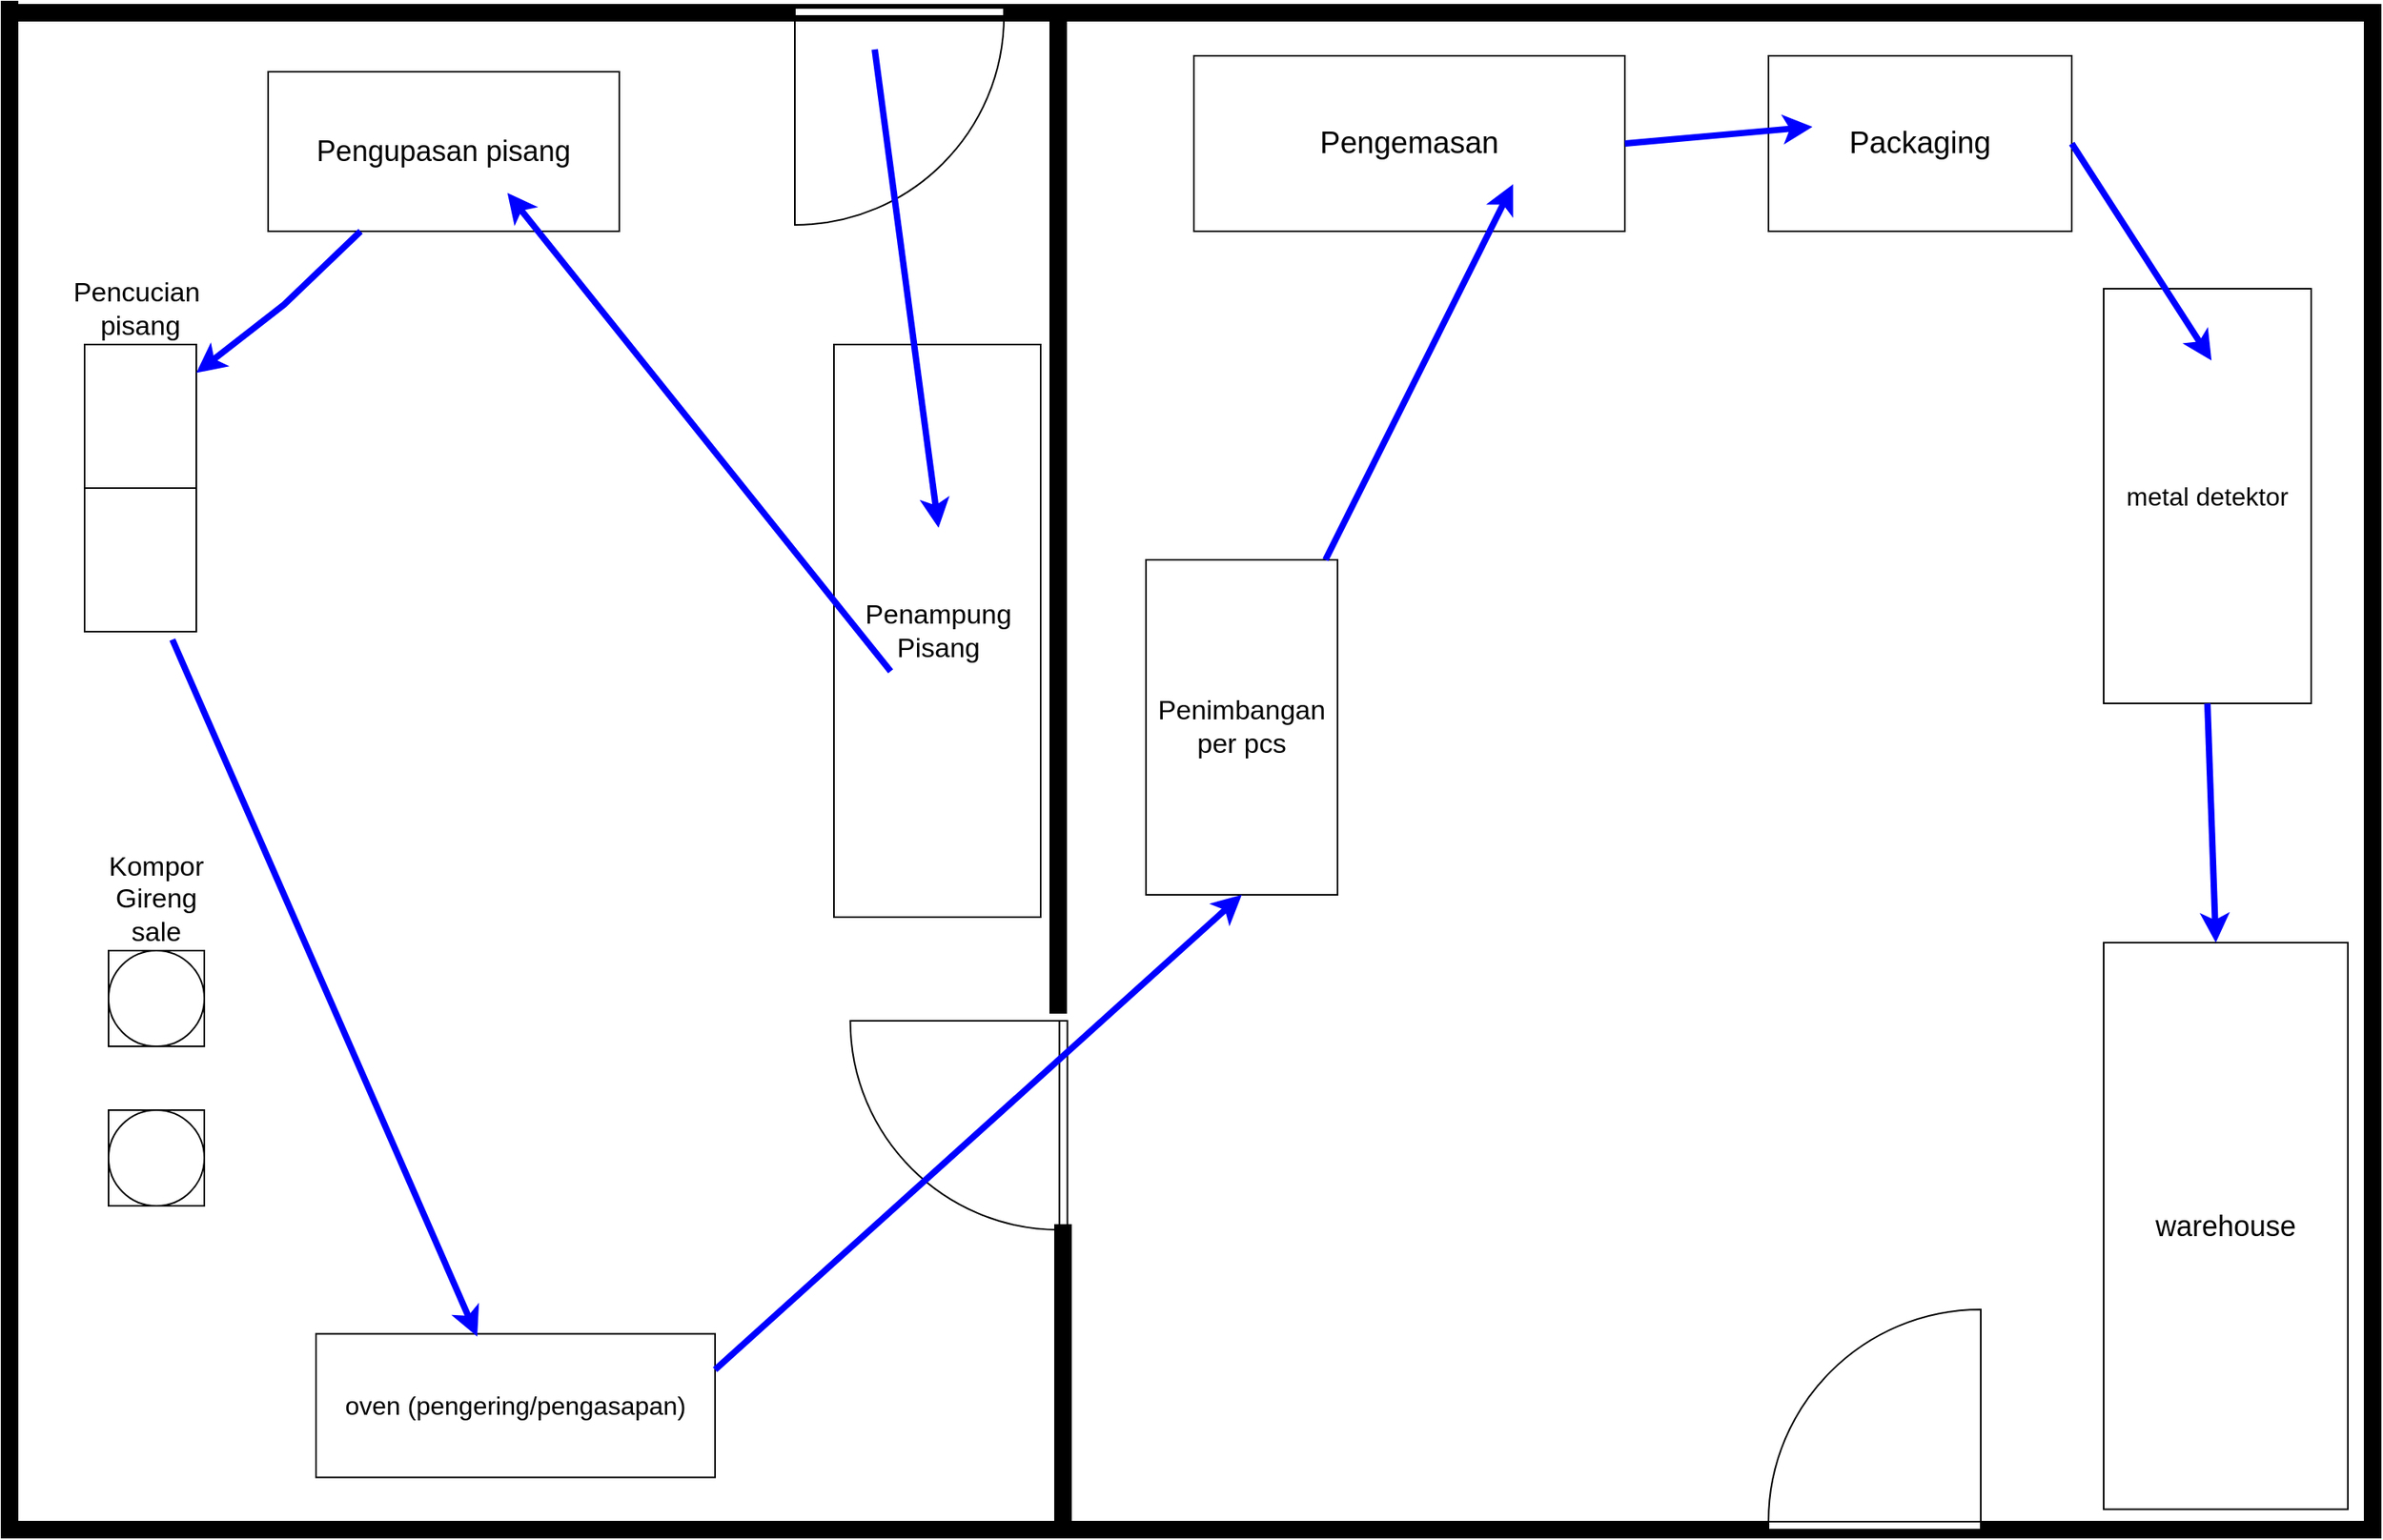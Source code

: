 <mxfile version="20.0.4" type="github">
  <diagram name="Page-1" id="38b20595-45e3-9b7f-d5ca-b57f44c5b66d">
    <mxGraphModel dx="2023" dy="1306" grid="1" gridSize="10" guides="1" tooltips="1" connect="1" arrows="1" fold="1" page="1" pageScale="1" pageWidth="1100" pageHeight="850" background="none" math="0" shadow="0">
      <root>
        <mxCell id="0" />
        <mxCell id="1" parent="0" />
        <mxCell id="48ef80bc37b76060-128" value="" style="verticalLabelPosition=bottom;html=1;verticalAlign=top;align=center;strokeWidth=1;shape=mxgraph.floorplan.wallU;fillColor=#000000;rounded=0;shadow=0;comic=0;fontFamily=Verdana;fontSize=12;rotation=90;" parent="1" vertex="1">
          <mxGeometry x="660.25" y="229.75" width="961" height="1485.5" as="geometry" />
        </mxCell>
        <mxCell id="48ef80bc37b76060-139" value="" style="verticalLabelPosition=bottom;html=1;verticalAlign=top;align=center;strokeWidth=1;shape=mxgraph.floorplan.doorLeft;rounded=0;shadow=0;comic=0;fontFamily=Verdana;fontSize=12;rotation=90;" parent="1" vertex="1">
          <mxGeometry x="940" y="1139.25" width="131" height="110.5" as="geometry" />
        </mxCell>
        <mxCell id="48ef80bc37b76060-156" value="" style="verticalLabelPosition=bottom;html=1;verticalAlign=top;align=center;strokeWidth=1;shape=mxgraph.floorplan.wall;fillColor=#000000;direction=south;rounded=0;shadow=0;comic=0;fontFamily=Verdana;fontSize=12;" parent="1" vertex="1">
          <mxGeometry x="393" y="490" width="10" height="963" as="geometry" />
        </mxCell>
        <mxCell id="48ef80bc37b76060-162" value="" style="verticalLabelPosition=bottom;html=1;verticalAlign=top;align=center;strokeWidth=1;shape=mxgraph.floorplan.wall;fillColor=#000000;direction=south;rounded=0;shadow=0;comic=0;fontFamily=Verdana;fontSize=12;" parent="1" vertex="1">
          <mxGeometry x="1053" y="1257" width="10" height="191" as="geometry" />
        </mxCell>
        <mxCell id="48ef80bc37b76060-337" value="" style="verticalLabelPosition=bottom;html=1;verticalAlign=top;align=center;strokeWidth=1;shape=mxgraph.floorplan.wall;fillColor=#000000;rounded=0;shadow=0;comic=0;fontFamily=Verdana;fontSize=12;rotation=-90;" parent="1" vertex="1">
          <mxGeometry x="740" y="804" width="630" height="10" as="geometry" />
        </mxCell>
        <mxCell id="r9QIdPOL6kRnRsQWdKyl-6" value="" style="verticalLabelPosition=bottom;html=1;verticalAlign=top;align=center;strokeWidth=1;shape=mxgraph.floorplan.doorLeft;rounded=0;shadow=0;comic=0;fontFamily=Verdana;fontSize=12;rotation=-180;" vertex="1" parent="1">
          <mxGeometry x="1500" y="1335.5" width="133" height="112.5" as="geometry" />
        </mxCell>
        <mxCell id="r9QIdPOL6kRnRsQWdKyl-16" value="&lt;font style=&quot;font-size: 18px;&quot;&gt;warehouse&lt;/font&gt;" style="rounded=0;whiteSpace=wrap;html=1;" vertex="1" parent="1">
          <mxGeometry x="1710" y="1080" width="153" height="355.25" as="geometry" />
        </mxCell>
        <mxCell id="r9QIdPOL6kRnRsQWdKyl-18" value="&lt;font style=&quot;font-size: 19px;&quot;&gt;Packaging&lt;/font&gt;" style="rounded=0;whiteSpace=wrap;html=1;" vertex="1" parent="1">
          <mxGeometry x="1500" y="524" width="190" height="110" as="geometry" />
        </mxCell>
        <mxCell id="r9QIdPOL6kRnRsQWdKyl-19" value="&lt;font style=&quot;font-size: 19px;&quot;&gt;Pengemasan&lt;/font&gt;" style="rounded=0;whiteSpace=wrap;html=1;" vertex="1" parent="1">
          <mxGeometry x="1140" y="524" width="270" height="110" as="geometry" />
        </mxCell>
        <mxCell id="r9QIdPOL6kRnRsQWdKyl-21" value="&lt;font style=&quot;font-size: 17px;&quot;&gt;Penimbangan&lt;br&gt;per pcs&lt;/font&gt;" style="rounded=0;whiteSpace=wrap;html=1;rotation=0;" vertex="1" parent="1">
          <mxGeometry x="1110" y="840" width="120" height="210" as="geometry" />
        </mxCell>
        <mxCell id="r9QIdPOL6kRnRsQWdKyl-30" value="" style="group" vertex="1" connectable="0" parent="1">
          <mxGeometry x="445" y="705" width="70" height="180" as="geometry" />
        </mxCell>
        <mxCell id="r9QIdPOL6kRnRsQWdKyl-28" value="" style="rounded=0;whiteSpace=wrap;html=1;" vertex="1" parent="r9QIdPOL6kRnRsQWdKyl-30">
          <mxGeometry width="70" height="90" as="geometry" />
        </mxCell>
        <mxCell id="r9QIdPOL6kRnRsQWdKyl-29" value="" style="rounded=0;whiteSpace=wrap;html=1;" vertex="1" parent="r9QIdPOL6kRnRsQWdKyl-30">
          <mxGeometry y="90" width="70" height="90" as="geometry" />
        </mxCell>
        <mxCell id="r9QIdPOL6kRnRsQWdKyl-37" value="" style="group" vertex="1" connectable="0" parent="1">
          <mxGeometry x="460" y="1085" width="60" height="60" as="geometry" />
        </mxCell>
        <mxCell id="r9QIdPOL6kRnRsQWdKyl-38" value="" style="rounded=0;whiteSpace=wrap;html=1;" vertex="1" parent="r9QIdPOL6kRnRsQWdKyl-37">
          <mxGeometry width="60" height="60" as="geometry" />
        </mxCell>
        <mxCell id="r9QIdPOL6kRnRsQWdKyl-39" value="" style="ellipse;whiteSpace=wrap;html=1;aspect=fixed;" vertex="1" parent="r9QIdPOL6kRnRsQWdKyl-37">
          <mxGeometry width="60" height="60" as="geometry" />
        </mxCell>
        <mxCell id="r9QIdPOL6kRnRsQWdKyl-40" value="" style="group" vertex="1" connectable="0" parent="1">
          <mxGeometry x="460" y="1185" width="60" height="60" as="geometry" />
        </mxCell>
        <mxCell id="r9QIdPOL6kRnRsQWdKyl-41" value="" style="rounded=0;whiteSpace=wrap;html=1;" vertex="1" parent="r9QIdPOL6kRnRsQWdKyl-40">
          <mxGeometry width="60" height="60" as="geometry" />
        </mxCell>
        <mxCell id="r9QIdPOL6kRnRsQWdKyl-42" value="" style="ellipse;whiteSpace=wrap;html=1;aspect=fixed;" vertex="1" parent="r9QIdPOL6kRnRsQWdKyl-40">
          <mxGeometry width="60" height="60" as="geometry" />
        </mxCell>
        <mxCell id="r9QIdPOL6kRnRsQWdKyl-46" value="&lt;font style=&quot;font-size: 17px;&quot;&gt;Penampung&lt;br&gt;Pisang&lt;/font&gt;" style="rounded=0;whiteSpace=wrap;html=1;rotation=0;" vertex="1" parent="1">
          <mxGeometry x="914.5" y="705" width="129.5" height="359" as="geometry" />
        </mxCell>
        <mxCell id="r9QIdPOL6kRnRsQWdKyl-35" value="&lt;font style=&quot;font-size: 18px;&quot;&gt;Pengupasan pisang&lt;/font&gt;" style="rounded=0;whiteSpace=wrap;html=1;" vertex="1" parent="1">
          <mxGeometry x="560" y="534" width="220" height="100" as="geometry" />
        </mxCell>
        <mxCell id="r9QIdPOL6kRnRsQWdKyl-58" value="&lt;font style=&quot;font-size: 17px;&quot;&gt;Pencucian&amp;nbsp; pisang&lt;/font&gt;" style="text;html=1;strokeColor=none;fillColor=none;align=center;verticalAlign=middle;whiteSpace=wrap;rounded=0;" vertex="1" parent="1">
          <mxGeometry x="450" y="650" width="60" height="65" as="geometry" />
        </mxCell>
        <mxCell id="r9QIdPOL6kRnRsQWdKyl-60" value="&lt;font style=&quot;font-size: 17px;&quot;&gt;Kompor&lt;br&gt;Gireng sale&lt;/font&gt;" style="text;html=1;strokeColor=none;fillColor=none;align=center;verticalAlign=middle;whiteSpace=wrap;rounded=0;" vertex="1" parent="1">
          <mxGeometry x="460" y="1020" width="60" height="65" as="geometry" />
        </mxCell>
        <mxCell id="r9QIdPOL6kRnRsQWdKyl-61" value="" style="verticalLabelPosition=bottom;html=1;verticalAlign=top;align=center;strokeWidth=1;shape=mxgraph.floorplan.doorLeft;rounded=0;shadow=0;comic=0;fontFamily=Verdana;fontSize=12;rotation=0;" vertex="1" parent="1">
          <mxGeometry x="890" y="494" width="131" height="110.5" as="geometry" />
        </mxCell>
        <mxCell id="r9QIdPOL6kRnRsQWdKyl-32" value="&lt;font style=&quot;font-size: 16px;&quot;&gt;oven (pengering/pengasapan)&lt;/font&gt;" style="rounded=0;whiteSpace=wrap;html=1;" vertex="1" parent="1">
          <mxGeometry x="590" y="1325.25" width="250" height="90" as="geometry" />
        </mxCell>
        <mxCell id="r9QIdPOL6kRnRsQWdKyl-63" value="" style="endArrow=classic;html=1;rounded=0;exitX=0.382;exitY=0.235;exitDx=0;exitDy=0;exitPerimeter=0;entryX=0.506;entryY=0.32;entryDx=0;entryDy=0;entryPerimeter=0;strokeColor=#0000FF;strokeWidth=4;" edge="1" parent="1" source="r9QIdPOL6kRnRsQWdKyl-61" target="r9QIdPOL6kRnRsQWdKyl-46">
          <mxGeometry width="50" height="50" relative="1" as="geometry">
            <mxPoint x="1100" y="980" as="sourcePoint" />
            <mxPoint x="1150" y="930" as="targetPoint" />
          </mxGeometry>
        </mxCell>
        <mxCell id="r9QIdPOL6kRnRsQWdKyl-64" value="&lt;font style=&quot;font-size: 16px;&quot;&gt;metal detektor&lt;/font&gt;" style="rounded=0;whiteSpace=wrap;html=1;" vertex="1" parent="1">
          <mxGeometry x="1710" y="670" width="130" height="260" as="geometry" />
        </mxCell>
        <mxCell id="r9QIdPOL6kRnRsQWdKyl-65" value="" style="endArrow=classic;html=1;rounded=0;strokeColor=#0000FF;strokeWidth=4;" edge="1" parent="1" source="r9QIdPOL6kRnRsQWdKyl-35" target="r9QIdPOL6kRnRsQWdKyl-28">
          <mxGeometry width="50" height="50" relative="1" as="geometry">
            <mxPoint x="950.042" y="529.967" as="sourcePoint" />
            <mxPoint x="990.027" y="829.88" as="targetPoint" />
            <Array as="points">
              <mxPoint x="570" y="680" />
            </Array>
          </mxGeometry>
        </mxCell>
        <mxCell id="r9QIdPOL6kRnRsQWdKyl-66" value="" style="endArrow=classic;html=1;rounded=0;exitX=0.197;exitY=0.543;exitDx=0;exitDy=0;exitPerimeter=0;entryX=0.636;entryY=0.66;entryDx=0;entryDy=0;entryPerimeter=0;strokeColor=#0000FF;strokeWidth=4;" edge="1" parent="1">
          <mxGeometry width="50" height="50" relative="1" as="geometry">
            <mxPoint x="950.012" y="909.937" as="sourcePoint" />
            <mxPoint x="709.92" y="610.0" as="targetPoint" />
          </mxGeometry>
        </mxCell>
        <mxCell id="r9QIdPOL6kRnRsQWdKyl-67" value="" style="endArrow=classic;html=1;rounded=0;entryX=0.404;entryY=0.019;entryDx=0;entryDy=0;entryPerimeter=0;strokeColor=#0000FF;strokeWidth=4;" edge="1" parent="1" target="r9QIdPOL6kRnRsQWdKyl-32">
          <mxGeometry width="50" height="50" relative="1" as="geometry">
            <mxPoint x="500" y="890" as="sourcePoint" />
            <mxPoint x="570.0" y="885.0" as="targetPoint" />
          </mxGeometry>
        </mxCell>
        <mxCell id="r9QIdPOL6kRnRsQWdKyl-68" value="" style="endArrow=classic;html=1;rounded=0;entryX=0.5;entryY=1;entryDx=0;entryDy=0;strokeColor=#0000FF;exitX=1;exitY=0.25;exitDx=0;exitDy=0;strokeWidth=4;" edge="1" parent="1" source="r9QIdPOL6kRnRsQWdKyl-32" target="r9QIdPOL6kRnRsQWdKyl-21">
          <mxGeometry width="50" height="50" relative="1" as="geometry">
            <mxPoint x="649" y="808.04" as="sourcePoint" />
            <mxPoint x="840" y="1245.0" as="targetPoint" />
          </mxGeometry>
        </mxCell>
        <mxCell id="r9QIdPOL6kRnRsQWdKyl-69" value="" style="endArrow=classic;html=1;rounded=0;entryX=0.5;entryY=1;entryDx=0;entryDy=0;strokeColor=#0000FF;strokeWidth=4;" edge="1" parent="1" source="r9QIdPOL6kRnRsQWdKyl-21">
          <mxGeometry width="50" height="50" relative="1" as="geometry">
            <mxPoint x="1010" y="902.25" as="sourcePoint" />
            <mxPoint x="1340" y="604.5" as="targetPoint" />
          </mxGeometry>
        </mxCell>
        <mxCell id="r9QIdPOL6kRnRsQWdKyl-70" value="" style="endArrow=classic;html=1;rounded=0;entryX=0.5;entryY=1;entryDx=0;entryDy=0;strokeColor=#0000FF;exitX=1;exitY=0.5;exitDx=0;exitDy=0;strokeWidth=4;" edge="1" parent="1" source="r9QIdPOL6kRnRsQWdKyl-19">
          <mxGeometry width="50" height="50" relative="1" as="geometry">
            <mxPoint x="1410.003" y="804.0" as="sourcePoint" />
            <mxPoint x="1527.58" y="568.5" as="targetPoint" />
          </mxGeometry>
        </mxCell>
        <mxCell id="r9QIdPOL6kRnRsQWdKyl-71" value="" style="endArrow=classic;html=1;rounded=0;entryX=0.5;entryY=1;entryDx=0;entryDy=0;strokeColor=#0000FF;exitX=1;exitY=0.5;exitDx=0;exitDy=0;strokeWidth=4;" edge="1" parent="1" source="r9QIdPOL6kRnRsQWdKyl-18">
          <mxGeometry width="50" height="50" relative="1" as="geometry">
            <mxPoint x="1660" y="725.5" as="sourcePoint" />
            <mxPoint x="1777.58" y="715" as="targetPoint" />
          </mxGeometry>
        </mxCell>
        <mxCell id="r9QIdPOL6kRnRsQWdKyl-72" value="" style="endArrow=classic;html=1;rounded=0;strokeColor=#0000FF;exitX=0.5;exitY=1;exitDx=0;exitDy=0;strokeWidth=4;" edge="1" parent="1" source="r9QIdPOL6kRnRsQWdKyl-64" target="r9QIdPOL6kRnRsQWdKyl-16">
          <mxGeometry width="50" height="50" relative="1" as="geometry">
            <mxPoint x="1700" y="589" as="sourcePoint" />
            <mxPoint x="1787.58" y="725.0" as="targetPoint" />
          </mxGeometry>
        </mxCell>
      </root>
    </mxGraphModel>
  </diagram>
</mxfile>
